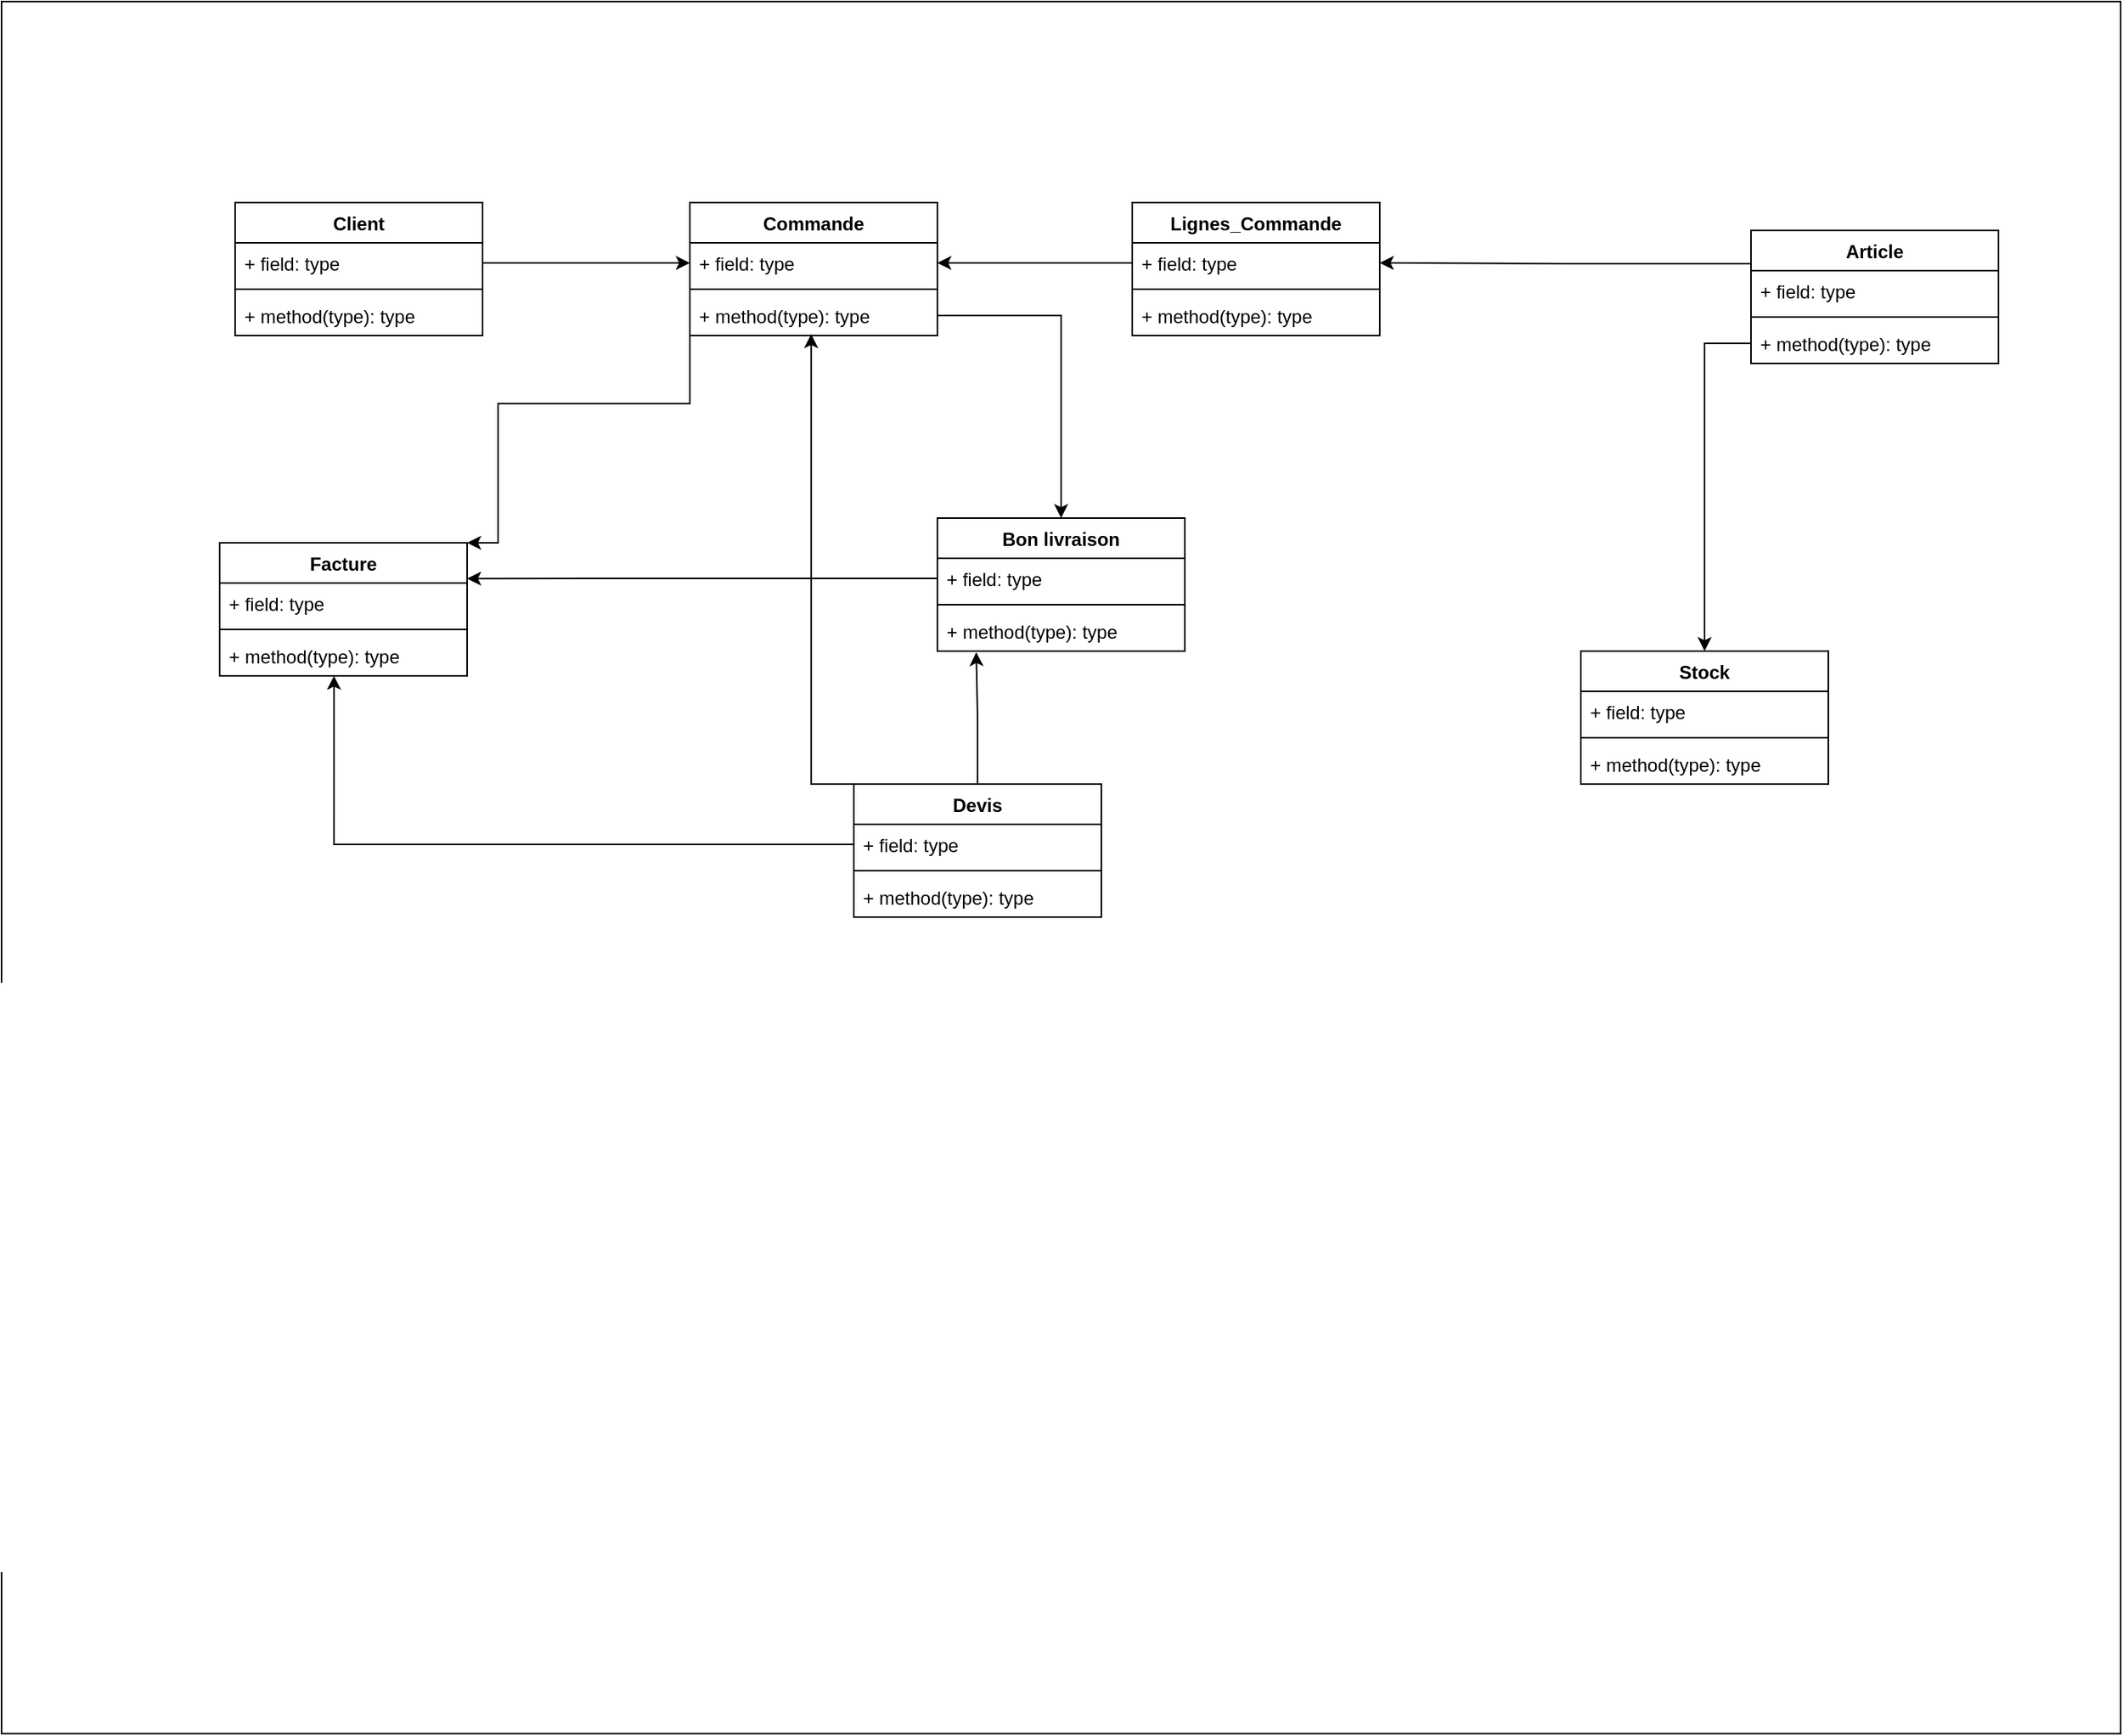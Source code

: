 <mxfile version="21.6.6" type="github">
  <diagram name="Page-1" id="C-hkzyX-20a_YRgvQY8Y">
    <mxGraphModel dx="1665" dy="425" grid="1" gridSize="10" guides="1" tooltips="1" connect="1" arrows="1" fold="1" page="1" pageScale="1" pageWidth="827" pageHeight="1169" math="0" shadow="0">
      <root>
        <mxCell id="0" />
        <mxCell id="1" parent="0" />
        <mxCell id="Q66PpeeSa6pk7pWT_3GA-5" value="" style="rounded=0;whiteSpace=wrap;html=1;" parent="1" vertex="1">
          <mxGeometry x="-31" width="1370" height="1120" as="geometry" />
        </mxCell>
        <mxCell id="Q66PpeeSa6pk7pWT_3GA-1" value="Client" style="swimlane;fontStyle=1;align=center;verticalAlign=top;childLayout=stackLayout;horizontal=1;startSize=26;horizontalStack=0;resizeParent=1;resizeParentMax=0;resizeLast=0;collapsible=1;marginBottom=0;whiteSpace=wrap;html=1;" parent="1" vertex="1">
          <mxGeometry x="120" y="130" width="160" height="86" as="geometry" />
        </mxCell>
        <mxCell id="Q66PpeeSa6pk7pWT_3GA-2" value="+ field: type" style="text;strokeColor=none;fillColor=none;align=left;verticalAlign=top;spacingLeft=4;spacingRight=4;overflow=hidden;rotatable=0;points=[[0,0.5],[1,0.5]];portConstraint=eastwest;whiteSpace=wrap;html=1;" parent="Q66PpeeSa6pk7pWT_3GA-1" vertex="1">
          <mxGeometry y="26" width="160" height="26" as="geometry" />
        </mxCell>
        <mxCell id="Q66PpeeSa6pk7pWT_3GA-3" value="" style="line;strokeWidth=1;fillColor=none;align=left;verticalAlign=middle;spacingTop=-1;spacingLeft=3;spacingRight=3;rotatable=0;labelPosition=right;points=[];portConstraint=eastwest;strokeColor=inherit;" parent="Q66PpeeSa6pk7pWT_3GA-1" vertex="1">
          <mxGeometry y="52" width="160" height="8" as="geometry" />
        </mxCell>
        <mxCell id="Q66PpeeSa6pk7pWT_3GA-4" value="+ method(type): type" style="text;strokeColor=none;fillColor=none;align=left;verticalAlign=top;spacingLeft=4;spacingRight=4;overflow=hidden;rotatable=0;points=[[0,0.5],[1,0.5]];portConstraint=eastwest;whiteSpace=wrap;html=1;" parent="Q66PpeeSa6pk7pWT_3GA-1" vertex="1">
          <mxGeometry y="60" width="160" height="26" as="geometry" />
        </mxCell>
        <mxCell id="Q66PpeeSa6pk7pWT_3GA-6" value="Commande" style="swimlane;fontStyle=1;align=center;verticalAlign=top;childLayout=stackLayout;horizontal=1;startSize=26;horizontalStack=0;resizeParent=1;resizeParentMax=0;resizeLast=0;collapsible=1;marginBottom=0;whiteSpace=wrap;html=1;" parent="1" vertex="1">
          <mxGeometry x="414" y="130" width="160" height="86" as="geometry" />
        </mxCell>
        <mxCell id="Q66PpeeSa6pk7pWT_3GA-7" value="+ field: type" style="text;strokeColor=none;fillColor=none;align=left;verticalAlign=top;spacingLeft=4;spacingRight=4;overflow=hidden;rotatable=0;points=[[0,0.5],[1,0.5]];portConstraint=eastwest;whiteSpace=wrap;html=1;" parent="Q66PpeeSa6pk7pWT_3GA-6" vertex="1">
          <mxGeometry y="26" width="160" height="26" as="geometry" />
        </mxCell>
        <mxCell id="Q66PpeeSa6pk7pWT_3GA-8" value="" style="line;strokeWidth=1;fillColor=none;align=left;verticalAlign=middle;spacingTop=-1;spacingLeft=3;spacingRight=3;rotatable=0;labelPosition=right;points=[];portConstraint=eastwest;strokeColor=inherit;" parent="Q66PpeeSa6pk7pWT_3GA-6" vertex="1">
          <mxGeometry y="52" width="160" height="8" as="geometry" />
        </mxCell>
        <mxCell id="Q66PpeeSa6pk7pWT_3GA-9" value="+ method(type): type" style="text;strokeColor=none;fillColor=none;align=left;verticalAlign=top;spacingLeft=4;spacingRight=4;overflow=hidden;rotatable=0;points=[[0,0.5],[1,0.5]];portConstraint=eastwest;whiteSpace=wrap;html=1;" parent="Q66PpeeSa6pk7pWT_3GA-6" vertex="1">
          <mxGeometry y="60" width="160" height="26" as="geometry" />
        </mxCell>
        <mxCell id="Q66PpeeSa6pk7pWT_3GA-10" value="Lignes_Commande" style="swimlane;fontStyle=1;align=center;verticalAlign=top;childLayout=stackLayout;horizontal=1;startSize=26;horizontalStack=0;resizeParent=1;resizeParentMax=0;resizeLast=0;collapsible=1;marginBottom=0;whiteSpace=wrap;html=1;" parent="1" vertex="1">
          <mxGeometry x="700" y="130" width="160" height="86" as="geometry" />
        </mxCell>
        <mxCell id="Q66PpeeSa6pk7pWT_3GA-11" value="+ field: type" style="text;strokeColor=none;fillColor=none;align=left;verticalAlign=top;spacingLeft=4;spacingRight=4;overflow=hidden;rotatable=0;points=[[0,0.5],[1,0.5]];portConstraint=eastwest;whiteSpace=wrap;html=1;" parent="Q66PpeeSa6pk7pWT_3GA-10" vertex="1">
          <mxGeometry y="26" width="160" height="26" as="geometry" />
        </mxCell>
        <mxCell id="Q66PpeeSa6pk7pWT_3GA-12" value="" style="line;strokeWidth=1;fillColor=none;align=left;verticalAlign=middle;spacingTop=-1;spacingLeft=3;spacingRight=3;rotatable=0;labelPosition=right;points=[];portConstraint=eastwest;strokeColor=inherit;" parent="Q66PpeeSa6pk7pWT_3GA-10" vertex="1">
          <mxGeometry y="52" width="160" height="8" as="geometry" />
        </mxCell>
        <mxCell id="Q66PpeeSa6pk7pWT_3GA-13" value="+ method(type): type" style="text;strokeColor=none;fillColor=none;align=left;verticalAlign=top;spacingLeft=4;spacingRight=4;overflow=hidden;rotatable=0;points=[[0,0.5],[1,0.5]];portConstraint=eastwest;whiteSpace=wrap;html=1;" parent="Q66PpeeSa6pk7pWT_3GA-10" vertex="1">
          <mxGeometry y="60" width="160" height="26" as="geometry" />
        </mxCell>
        <mxCell id="trSA_ZQxSw36Bvabe2kF-3" style="rounded=0;orthogonalLoop=1;jettySize=auto;html=1;exitX=0;exitY=0.25;exitDx=0;exitDy=0;entryX=1;entryY=0.5;entryDx=0;entryDy=0;edgeStyle=orthogonalEdgeStyle;" edge="1" parent="1" source="Q66PpeeSa6pk7pWT_3GA-14" target="Q66PpeeSa6pk7pWT_3GA-11">
          <mxGeometry relative="1" as="geometry" />
        </mxCell>
        <mxCell id="Q66PpeeSa6pk7pWT_3GA-14" value="Article" style="swimlane;fontStyle=1;align=center;verticalAlign=top;childLayout=stackLayout;horizontal=1;startSize=26;horizontalStack=0;resizeParent=1;resizeParentMax=0;resizeLast=0;collapsible=1;marginBottom=0;whiteSpace=wrap;html=1;" parent="1" vertex="1">
          <mxGeometry x="1100" y="148" width="160" height="86" as="geometry">
            <mxRectangle x="510" y="340" width="80" height="30" as="alternateBounds" />
          </mxGeometry>
        </mxCell>
        <mxCell id="Q66PpeeSa6pk7pWT_3GA-15" value="+ field: type" style="text;strokeColor=none;fillColor=none;align=left;verticalAlign=top;spacingLeft=4;spacingRight=4;overflow=hidden;rotatable=0;points=[[0,0.5],[1,0.5]];portConstraint=eastwest;whiteSpace=wrap;html=1;" parent="Q66PpeeSa6pk7pWT_3GA-14" vertex="1">
          <mxGeometry y="26" width="160" height="26" as="geometry" />
        </mxCell>
        <mxCell id="Q66PpeeSa6pk7pWT_3GA-16" value="" style="line;strokeWidth=1;fillColor=none;align=left;verticalAlign=middle;spacingTop=-1;spacingLeft=3;spacingRight=3;rotatable=0;labelPosition=right;points=[];portConstraint=eastwest;strokeColor=inherit;" parent="Q66PpeeSa6pk7pWT_3GA-14" vertex="1">
          <mxGeometry y="52" width="160" height="8" as="geometry" />
        </mxCell>
        <mxCell id="Q66PpeeSa6pk7pWT_3GA-17" value="+ method(type): type" style="text;strokeColor=none;fillColor=none;align=left;verticalAlign=top;spacingLeft=4;spacingRight=4;overflow=hidden;rotatable=0;points=[[0,0.5],[1,0.5]];portConstraint=eastwest;whiteSpace=wrap;html=1;" parent="Q66PpeeSa6pk7pWT_3GA-14" vertex="1">
          <mxGeometry y="60" width="160" height="26" as="geometry" />
        </mxCell>
        <mxCell id="Q66PpeeSa6pk7pWT_3GA-18" value="Facture" style="swimlane;fontStyle=1;align=center;verticalAlign=top;childLayout=stackLayout;horizontal=1;startSize=26;horizontalStack=0;resizeParent=1;resizeParentMax=0;resizeLast=0;collapsible=1;marginBottom=0;whiteSpace=wrap;html=1;" parent="1" vertex="1">
          <mxGeometry x="110" y="350" width="160" height="86" as="geometry" />
        </mxCell>
        <mxCell id="Q66PpeeSa6pk7pWT_3GA-19" value="+ field: type" style="text;strokeColor=none;fillColor=none;align=left;verticalAlign=top;spacingLeft=4;spacingRight=4;overflow=hidden;rotatable=0;points=[[0,0.5],[1,0.5]];portConstraint=eastwest;whiteSpace=wrap;html=1;" parent="Q66PpeeSa6pk7pWT_3GA-18" vertex="1">
          <mxGeometry y="26" width="160" height="26" as="geometry" />
        </mxCell>
        <mxCell id="Q66PpeeSa6pk7pWT_3GA-20" value="" style="line;strokeWidth=1;fillColor=none;align=left;verticalAlign=middle;spacingTop=-1;spacingLeft=3;spacingRight=3;rotatable=0;labelPosition=right;points=[];portConstraint=eastwest;strokeColor=inherit;" parent="Q66PpeeSa6pk7pWT_3GA-18" vertex="1">
          <mxGeometry y="52" width="160" height="8" as="geometry" />
        </mxCell>
        <mxCell id="Q66PpeeSa6pk7pWT_3GA-21" value="+ method(type): type" style="text;strokeColor=none;fillColor=none;align=left;verticalAlign=top;spacingLeft=4;spacingRight=4;overflow=hidden;rotatable=0;points=[[0,0.5],[1,0.5]];portConstraint=eastwest;whiteSpace=wrap;html=1;" parent="Q66PpeeSa6pk7pWT_3GA-18" vertex="1">
          <mxGeometry y="60" width="160" height="26" as="geometry" />
        </mxCell>
        <mxCell id="Q66PpeeSa6pk7pWT_3GA-27" value="Stock" style="swimlane;fontStyle=1;align=center;verticalAlign=top;childLayout=stackLayout;horizontal=1;startSize=26;horizontalStack=0;resizeParent=1;resizeParentMax=0;resizeLast=0;collapsible=1;marginBottom=0;whiteSpace=wrap;html=1;" parent="1" vertex="1">
          <mxGeometry x="990" y="420" width="160" height="86" as="geometry" />
        </mxCell>
        <mxCell id="Q66PpeeSa6pk7pWT_3GA-28" value="+ field: type" style="text;strokeColor=none;fillColor=none;align=left;verticalAlign=top;spacingLeft=4;spacingRight=4;overflow=hidden;rotatable=0;points=[[0,0.5],[1,0.5]];portConstraint=eastwest;whiteSpace=wrap;html=1;" parent="Q66PpeeSa6pk7pWT_3GA-27" vertex="1">
          <mxGeometry y="26" width="160" height="26" as="geometry" />
        </mxCell>
        <mxCell id="Q66PpeeSa6pk7pWT_3GA-29" value="" style="line;strokeWidth=1;fillColor=none;align=left;verticalAlign=middle;spacingTop=-1;spacingLeft=3;spacingRight=3;rotatable=0;labelPosition=right;points=[];portConstraint=eastwest;strokeColor=inherit;" parent="Q66PpeeSa6pk7pWT_3GA-27" vertex="1">
          <mxGeometry y="52" width="160" height="8" as="geometry" />
        </mxCell>
        <mxCell id="Q66PpeeSa6pk7pWT_3GA-30" value="+ method(type): type" style="text;strokeColor=none;fillColor=none;align=left;verticalAlign=top;spacingLeft=4;spacingRight=4;overflow=hidden;rotatable=0;points=[[0,0.5],[1,0.5]];portConstraint=eastwest;whiteSpace=wrap;html=1;" parent="Q66PpeeSa6pk7pWT_3GA-27" vertex="1">
          <mxGeometry y="60" width="160" height="26" as="geometry" />
        </mxCell>
        <mxCell id="trSA_ZQxSw36Bvabe2kF-1" style="edgeStyle=orthogonalEdgeStyle;rounded=0;orthogonalLoop=1;jettySize=auto;html=1;exitX=1;exitY=0.5;exitDx=0;exitDy=0;" edge="1" parent="1" source="Q66PpeeSa6pk7pWT_3GA-2" target="Q66PpeeSa6pk7pWT_3GA-7">
          <mxGeometry relative="1" as="geometry" />
        </mxCell>
        <mxCell id="trSA_ZQxSw36Bvabe2kF-2" style="edgeStyle=orthogonalEdgeStyle;rounded=0;orthogonalLoop=1;jettySize=auto;html=1;exitX=0;exitY=0.5;exitDx=0;exitDy=0;" edge="1" parent="1" source="Q66PpeeSa6pk7pWT_3GA-11" target="Q66PpeeSa6pk7pWT_3GA-7">
          <mxGeometry relative="1" as="geometry" />
        </mxCell>
        <mxCell id="trSA_ZQxSw36Bvabe2kF-4" style="edgeStyle=orthogonalEdgeStyle;rounded=0;orthogonalLoop=1;jettySize=auto;html=1;exitX=0;exitY=0.5;exitDx=0;exitDy=0;entryX=0.5;entryY=0;entryDx=0;entryDy=0;" edge="1" parent="1" source="Q66PpeeSa6pk7pWT_3GA-17" target="Q66PpeeSa6pk7pWT_3GA-27">
          <mxGeometry relative="1" as="geometry" />
        </mxCell>
        <mxCell id="trSA_ZQxSw36Bvabe2kF-17" style="edgeStyle=orthogonalEdgeStyle;rounded=0;orthogonalLoop=1;jettySize=auto;html=1;exitX=0.5;exitY=0;exitDx=0;exitDy=0;entryX=0.157;entryY=1.027;entryDx=0;entryDy=0;entryPerimeter=0;" edge="1" parent="1" source="trSA_ZQxSw36Bvabe2kF-5" target="trSA_ZQxSw36Bvabe2kF-12">
          <mxGeometry relative="1" as="geometry" />
        </mxCell>
        <mxCell id="trSA_ZQxSw36Bvabe2kF-19" style="edgeStyle=orthogonalEdgeStyle;rounded=0;orthogonalLoop=1;jettySize=auto;html=1;exitX=0;exitY=0;exitDx=0;exitDy=0;entryX=0.49;entryY=0.962;entryDx=0;entryDy=0;entryPerimeter=0;" edge="1" parent="1" source="trSA_ZQxSw36Bvabe2kF-5" target="Q66PpeeSa6pk7pWT_3GA-9">
          <mxGeometry relative="1" as="geometry">
            <Array as="points">
              <mxPoint x="492" y="506" />
            </Array>
          </mxGeometry>
        </mxCell>
        <mxCell id="trSA_ZQxSw36Bvabe2kF-5" value="Devis" style="swimlane;fontStyle=1;align=center;verticalAlign=top;childLayout=stackLayout;horizontal=1;startSize=26;horizontalStack=0;resizeParent=1;resizeParentMax=0;resizeLast=0;collapsible=1;marginBottom=0;whiteSpace=wrap;html=1;" vertex="1" parent="1">
          <mxGeometry x="520" y="506" width="160" height="86" as="geometry" />
        </mxCell>
        <mxCell id="trSA_ZQxSw36Bvabe2kF-6" value="+ field: type" style="text;strokeColor=none;fillColor=none;align=left;verticalAlign=top;spacingLeft=4;spacingRight=4;overflow=hidden;rotatable=0;points=[[0,0.5],[1,0.5]];portConstraint=eastwest;whiteSpace=wrap;html=1;" vertex="1" parent="trSA_ZQxSw36Bvabe2kF-5">
          <mxGeometry y="26" width="160" height="26" as="geometry" />
        </mxCell>
        <mxCell id="trSA_ZQxSw36Bvabe2kF-7" value="" style="line;strokeWidth=1;fillColor=none;align=left;verticalAlign=middle;spacingTop=-1;spacingLeft=3;spacingRight=3;rotatable=0;labelPosition=right;points=[];portConstraint=eastwest;strokeColor=inherit;" vertex="1" parent="trSA_ZQxSw36Bvabe2kF-5">
          <mxGeometry y="52" width="160" height="8" as="geometry" />
        </mxCell>
        <mxCell id="trSA_ZQxSw36Bvabe2kF-8" value="+ method(type): type" style="text;strokeColor=none;fillColor=none;align=left;verticalAlign=top;spacingLeft=4;spacingRight=4;overflow=hidden;rotatable=0;points=[[0,0.5],[1,0.5]];portConstraint=eastwest;whiteSpace=wrap;html=1;" vertex="1" parent="trSA_ZQxSw36Bvabe2kF-5">
          <mxGeometry y="60" width="160" height="26" as="geometry" />
        </mxCell>
        <mxCell id="trSA_ZQxSw36Bvabe2kF-9" value="Bon livraison" style="swimlane;fontStyle=1;align=center;verticalAlign=top;childLayout=stackLayout;horizontal=1;startSize=26;horizontalStack=0;resizeParent=1;resizeParentMax=0;resizeLast=0;collapsible=1;marginBottom=0;whiteSpace=wrap;html=1;" vertex="1" parent="1">
          <mxGeometry x="574" y="334" width="160" height="86" as="geometry" />
        </mxCell>
        <mxCell id="trSA_ZQxSw36Bvabe2kF-10" value="+ field: type" style="text;strokeColor=none;fillColor=none;align=left;verticalAlign=top;spacingLeft=4;spacingRight=4;overflow=hidden;rotatable=0;points=[[0,0.5],[1,0.5]];portConstraint=eastwest;whiteSpace=wrap;html=1;" vertex="1" parent="trSA_ZQxSw36Bvabe2kF-9">
          <mxGeometry y="26" width="160" height="26" as="geometry" />
        </mxCell>
        <mxCell id="trSA_ZQxSw36Bvabe2kF-11" value="" style="line;strokeWidth=1;fillColor=none;align=left;verticalAlign=middle;spacingTop=-1;spacingLeft=3;spacingRight=3;rotatable=0;labelPosition=right;points=[];portConstraint=eastwest;strokeColor=inherit;" vertex="1" parent="trSA_ZQxSw36Bvabe2kF-9">
          <mxGeometry y="52" width="160" height="8" as="geometry" />
        </mxCell>
        <mxCell id="trSA_ZQxSw36Bvabe2kF-12" value="+ method(type): type" style="text;strokeColor=none;fillColor=none;align=left;verticalAlign=top;spacingLeft=4;spacingRight=4;overflow=hidden;rotatable=0;points=[[0,0.5],[1,0.5]];portConstraint=eastwest;whiteSpace=wrap;html=1;" vertex="1" parent="trSA_ZQxSw36Bvabe2kF-9">
          <mxGeometry y="60" width="160" height="26" as="geometry" />
        </mxCell>
        <mxCell id="trSA_ZQxSw36Bvabe2kF-13" style="edgeStyle=orthogonalEdgeStyle;rounded=0;orthogonalLoop=1;jettySize=auto;html=1;exitX=0;exitY=0.5;exitDx=0;exitDy=0;entryX=1;entryY=0;entryDx=0;entryDy=0;" edge="1" parent="1" source="Q66PpeeSa6pk7pWT_3GA-9" target="Q66PpeeSa6pk7pWT_3GA-18">
          <mxGeometry relative="1" as="geometry">
            <Array as="points">
              <mxPoint x="414" y="260" />
              <mxPoint x="290" y="260" />
              <mxPoint x="290" y="350" />
            </Array>
          </mxGeometry>
        </mxCell>
        <mxCell id="trSA_ZQxSw36Bvabe2kF-14" style="edgeStyle=orthogonalEdgeStyle;rounded=0;orthogonalLoop=1;jettySize=auto;html=1;exitX=1;exitY=0.5;exitDx=0;exitDy=0;entryX=0.5;entryY=0;entryDx=0;entryDy=0;" edge="1" parent="1" source="Q66PpeeSa6pk7pWT_3GA-9" target="trSA_ZQxSw36Bvabe2kF-9">
          <mxGeometry relative="1" as="geometry" />
        </mxCell>
        <mxCell id="trSA_ZQxSw36Bvabe2kF-15" style="edgeStyle=orthogonalEdgeStyle;rounded=0;orthogonalLoop=1;jettySize=auto;html=1;exitX=0;exitY=0.5;exitDx=0;exitDy=0;entryX=1;entryY=-0.112;entryDx=0;entryDy=0;entryPerimeter=0;" edge="1" parent="1" source="trSA_ZQxSw36Bvabe2kF-10" target="Q66PpeeSa6pk7pWT_3GA-19">
          <mxGeometry relative="1" as="geometry" />
        </mxCell>
        <mxCell id="trSA_ZQxSw36Bvabe2kF-16" style="edgeStyle=orthogonalEdgeStyle;rounded=0;orthogonalLoop=1;jettySize=auto;html=1;exitX=0;exitY=0.5;exitDx=0;exitDy=0;entryX=0.462;entryY=0.998;entryDx=0;entryDy=0;entryPerimeter=0;" edge="1" parent="1" source="trSA_ZQxSw36Bvabe2kF-6" target="Q66PpeeSa6pk7pWT_3GA-21">
          <mxGeometry relative="1" as="geometry" />
        </mxCell>
      </root>
    </mxGraphModel>
  </diagram>
</mxfile>
